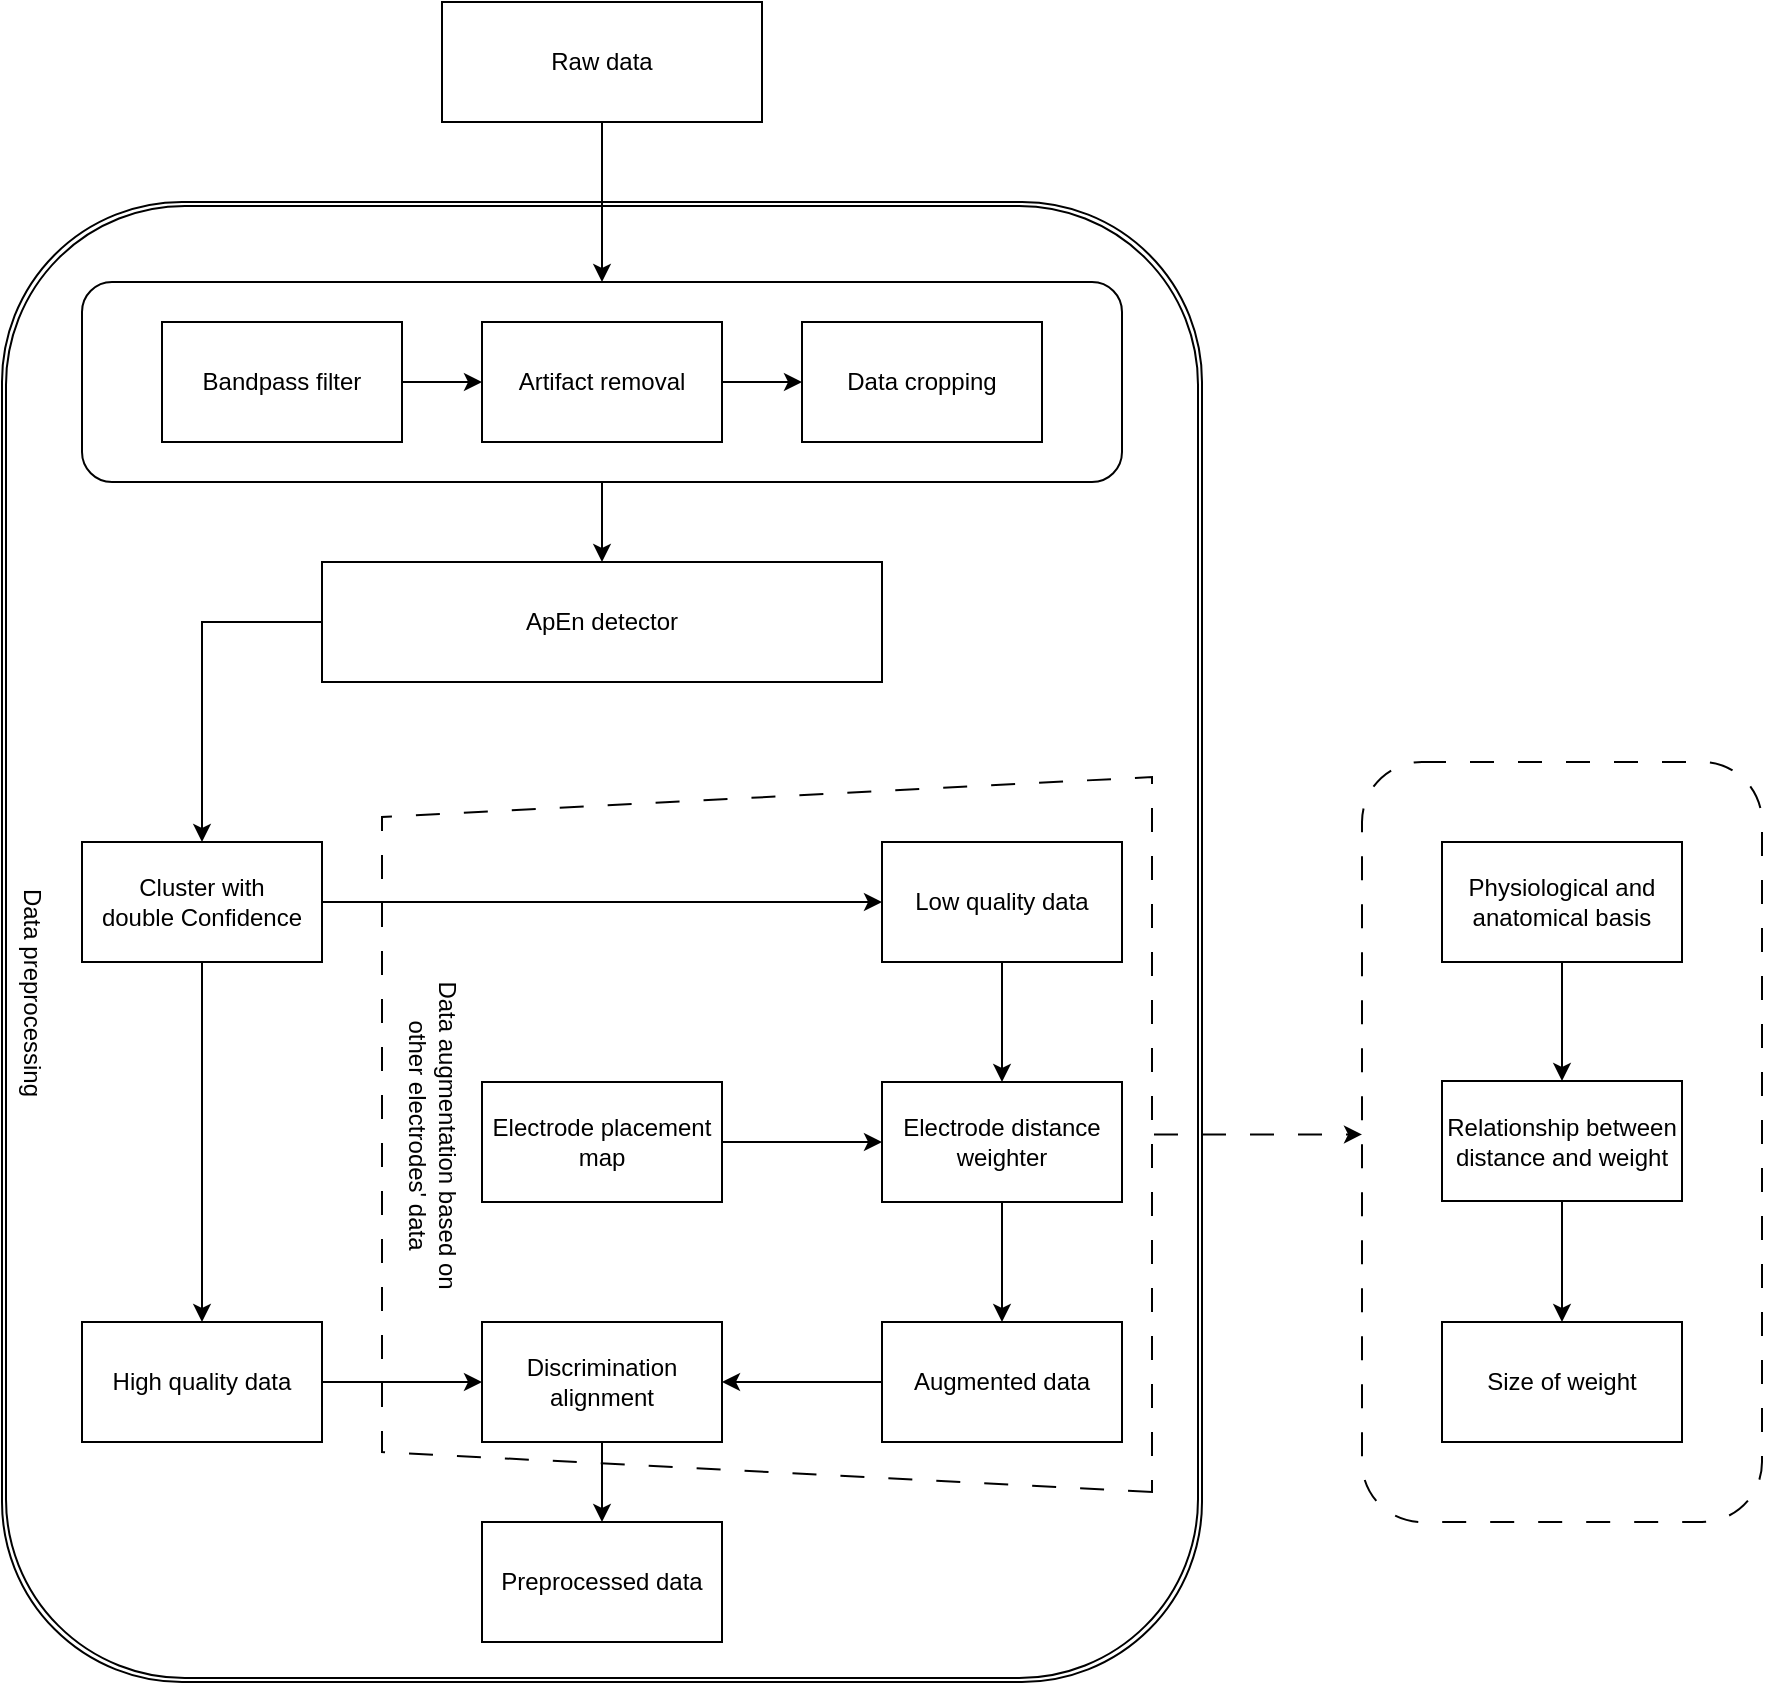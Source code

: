 <mxfile version="26.0.5">
  <diagram name="第 1 页" id="pvQhF8AryuaIjtNejtY6">
    <mxGraphModel dx="2390" dy="1317" grid="1" gridSize="10" guides="1" tooltips="1" connect="1" arrows="1" fold="1" page="1" pageScale="1" pageWidth="827" pageHeight="1169" math="0" shadow="0">
      <root>
        <mxCell id="0" />
        <mxCell id="1" parent="0" />
        <mxCell id="ZDDg7BtM7HiDD9HuNslG-21" value="" style="rounded=1;whiteSpace=wrap;html=1;fillColor=none;dashed=1;dashPattern=12 12;" vertex="1" parent="1">
          <mxGeometry x="800" y="380" width="200" height="380" as="geometry" />
        </mxCell>
        <mxCell id="T4NdSgvmd6i7ijyYlSUB-66" value="" style="shape=ext;double=1;rounded=1;whiteSpace=wrap;html=1;fillColor=none;" parent="1" vertex="1">
          <mxGeometry x="120" y="100" width="600" height="740" as="geometry" />
        </mxCell>
        <mxCell id="ZDDg7BtM7HiDD9HuNslG-3" value="" style="shape=trapezoid;perimeter=trapezoidPerimeter;whiteSpace=wrap;html=1;fixedSize=1;rotation=-90;strokeWidth=1;perimeterSpacing=1;fillColor=none;dashed=1;dashPattern=12 12;" vertex="1" parent="1">
          <mxGeometry x="323.75" y="373.75" width="357.5" height="385" as="geometry" />
        </mxCell>
        <mxCell id="T4NdSgvmd6i7ijyYlSUB-25" style="edgeStyle=orthogonalEdgeStyle;rounded=0;orthogonalLoop=1;jettySize=auto;html=1;exitX=0.5;exitY=1;exitDx=0;exitDy=0;entryX=0.5;entryY=0;entryDx=0;entryDy=0;" parent="1" source="T4NdSgvmd6i7ijyYlSUB-1" target="vzksnj_4x7iH5aSXOHEv-4" edge="1">
          <mxGeometry relative="1" as="geometry" />
        </mxCell>
        <mxCell id="T4NdSgvmd6i7ijyYlSUB-1" value="Raw data" style="rounded=0;whiteSpace=wrap;html=1;" parent="1" vertex="1">
          <mxGeometry x="340" width="160" height="60" as="geometry" />
        </mxCell>
        <mxCell id="ZDDg7BtM7HiDD9HuNslG-25" style="edgeStyle=orthogonalEdgeStyle;rounded=0;orthogonalLoop=1;jettySize=auto;html=1;exitX=0;exitY=0.5;exitDx=0;exitDy=0;entryX=0.5;entryY=0;entryDx=0;entryDy=0;" edge="1" parent="1" source="T4NdSgvmd6i7ijyYlSUB-2" target="ZDDg7BtM7HiDD9HuNslG-4">
          <mxGeometry relative="1" as="geometry" />
        </mxCell>
        <mxCell id="T4NdSgvmd6i7ijyYlSUB-2" value="ApEn detector" style="rounded=0;whiteSpace=wrap;html=1;" parent="1" vertex="1">
          <mxGeometry x="280" y="280" width="280" height="60" as="geometry" />
        </mxCell>
        <mxCell id="T4NdSgvmd6i7ijyYlSUB-31" style="edgeStyle=orthogonalEdgeStyle;rounded=0;orthogonalLoop=1;jettySize=auto;html=1;" parent="1" source="T4NdSgvmd6i7ijyYlSUB-3" target="T4NdSgvmd6i7ijyYlSUB-8" edge="1">
          <mxGeometry relative="1" as="geometry" />
        </mxCell>
        <mxCell id="T4NdSgvmd6i7ijyYlSUB-3" value="Low quality data" style="rounded=0;whiteSpace=wrap;html=1;" parent="1" vertex="1">
          <mxGeometry x="560" y="420" width="120" height="60" as="geometry" />
        </mxCell>
        <mxCell id="T4NdSgvmd6i7ijyYlSUB-34" style="edgeStyle=orthogonalEdgeStyle;rounded=0;orthogonalLoop=1;jettySize=auto;html=1;entryX=0;entryY=0.5;entryDx=0;entryDy=0;" parent="1" source="T4NdSgvmd6i7ijyYlSUB-4" target="ZDDg7BtM7HiDD9HuNslG-23" edge="1">
          <mxGeometry relative="1" as="geometry">
            <Array as="points">
              <mxPoint x="360" y="690" />
            </Array>
          </mxGeometry>
        </mxCell>
        <mxCell id="T4NdSgvmd6i7ijyYlSUB-4" value="High quality data" style="rounded=0;whiteSpace=wrap;html=1;" parent="1" vertex="1">
          <mxGeometry x="160" y="660" width="120" height="60" as="geometry" />
        </mxCell>
        <mxCell id="T4NdSgvmd6i7ijyYlSUB-26" style="edgeStyle=orthogonalEdgeStyle;rounded=0;orthogonalLoop=1;jettySize=auto;html=1;entryX=0;entryY=0.5;entryDx=0;entryDy=0;" parent="1" source="T4NdSgvmd6i7ijyYlSUB-5" target="T4NdSgvmd6i7ijyYlSUB-6" edge="1">
          <mxGeometry relative="1" as="geometry" />
        </mxCell>
        <mxCell id="T4NdSgvmd6i7ijyYlSUB-5" value="Bandpass filter" style="rounded=0;whiteSpace=wrap;html=1;" parent="1" vertex="1">
          <mxGeometry x="200" y="160" width="120" height="60" as="geometry" />
        </mxCell>
        <mxCell id="T4NdSgvmd6i7ijyYlSUB-27" style="edgeStyle=orthogonalEdgeStyle;rounded=0;orthogonalLoop=1;jettySize=auto;html=1;entryX=0;entryY=0.5;entryDx=0;entryDy=0;" parent="1" source="T4NdSgvmd6i7ijyYlSUB-6" target="T4NdSgvmd6i7ijyYlSUB-7" edge="1">
          <mxGeometry relative="1" as="geometry" />
        </mxCell>
        <mxCell id="T4NdSgvmd6i7ijyYlSUB-6" value="Artifact removal" style="rounded=0;whiteSpace=wrap;html=1;" parent="1" vertex="1">
          <mxGeometry x="360" y="160" width="120" height="60" as="geometry" />
        </mxCell>
        <mxCell id="T4NdSgvmd6i7ijyYlSUB-7" value="Data cropping" style="rounded=0;whiteSpace=wrap;html=1;" parent="1" vertex="1">
          <mxGeometry x="520" y="160" width="120" height="60" as="geometry" />
        </mxCell>
        <mxCell id="T4NdSgvmd6i7ijyYlSUB-32" style="edgeStyle=orthogonalEdgeStyle;rounded=0;orthogonalLoop=1;jettySize=auto;html=1;entryX=0.5;entryY=0;entryDx=0;entryDy=0;" parent="1" source="T4NdSgvmd6i7ijyYlSUB-8" target="T4NdSgvmd6i7ijyYlSUB-9" edge="1">
          <mxGeometry relative="1" as="geometry" />
        </mxCell>
        <mxCell id="T4NdSgvmd6i7ijyYlSUB-8" value="Electrode distance weighter" style="rounded=0;whiteSpace=wrap;html=1;" parent="1" vertex="1">
          <mxGeometry x="560" y="540" width="120" height="60" as="geometry" />
        </mxCell>
        <mxCell id="T4NdSgvmd6i7ijyYlSUB-33" style="edgeStyle=orthogonalEdgeStyle;rounded=0;orthogonalLoop=1;jettySize=auto;html=1;entryX=1;entryY=0.5;entryDx=0;entryDy=0;" parent="1" source="T4NdSgvmd6i7ijyYlSUB-9" target="ZDDg7BtM7HiDD9HuNslG-23" edge="1">
          <mxGeometry relative="1" as="geometry" />
        </mxCell>
        <mxCell id="T4NdSgvmd6i7ijyYlSUB-9" value="Augmented data" style="rounded=0;whiteSpace=wrap;html=1;" parent="1" vertex="1">
          <mxGeometry x="560" y="660" width="120" height="60" as="geometry" />
        </mxCell>
        <mxCell id="T4NdSgvmd6i7ijyYlSUB-10" value="Preprocessed data" style="rounded=0;whiteSpace=wrap;html=1;" parent="1" vertex="1">
          <mxGeometry x="360" y="760" width="120" height="60" as="geometry" />
        </mxCell>
        <mxCell id="T4NdSgvmd6i7ijyYlSUB-67" value="Data preprocessing" style="text;html=1;align=center;verticalAlign=middle;resizable=0;points=[];autosize=1;strokeColor=none;fillColor=none;rotation=90;" parent="1" vertex="1">
          <mxGeometry x="70" y="480" width="130" height="30" as="geometry" />
        </mxCell>
        <mxCell id="vzksnj_4x7iH5aSXOHEv-5" style="edgeStyle=orthogonalEdgeStyle;rounded=0;orthogonalLoop=1;jettySize=auto;html=1;entryX=0.5;entryY=0;entryDx=0;entryDy=0;" parent="1" source="vzksnj_4x7iH5aSXOHEv-4" target="T4NdSgvmd6i7ijyYlSUB-2" edge="1">
          <mxGeometry relative="1" as="geometry" />
        </mxCell>
        <mxCell id="vzksnj_4x7iH5aSXOHEv-4" value="" style="rounded=1;whiteSpace=wrap;html=1;fillColor=none;" parent="1" vertex="1">
          <mxGeometry x="160" y="140" width="520" height="100" as="geometry" />
        </mxCell>
        <mxCell id="vzksnj_4x7iH5aSXOHEv-7" style="edgeStyle=orthogonalEdgeStyle;rounded=0;orthogonalLoop=1;jettySize=auto;html=1;entryX=0;entryY=0.5;entryDx=0;entryDy=0;" parent="1" source="vzksnj_4x7iH5aSXOHEv-6" target="T4NdSgvmd6i7ijyYlSUB-8" edge="1">
          <mxGeometry relative="1" as="geometry" />
        </mxCell>
        <mxCell id="vzksnj_4x7iH5aSXOHEv-6" value="Electrode placement map" style="rounded=0;whiteSpace=wrap;html=1;" parent="1" vertex="1">
          <mxGeometry x="360" y="540" width="120" height="60" as="geometry" />
        </mxCell>
        <mxCell id="ZDDg7BtM7HiDD9HuNslG-9" style="edgeStyle=orthogonalEdgeStyle;rounded=0;orthogonalLoop=1;jettySize=auto;html=1;exitX=1;exitY=0.5;exitDx=0;exitDy=0;" edge="1" parent="1" source="ZDDg7BtM7HiDD9HuNslG-4" target="T4NdSgvmd6i7ijyYlSUB-3">
          <mxGeometry relative="1" as="geometry" />
        </mxCell>
        <mxCell id="ZDDg7BtM7HiDD9HuNslG-10" style="edgeStyle=orthogonalEdgeStyle;rounded=0;orthogonalLoop=1;jettySize=auto;html=1;exitX=0.5;exitY=1;exitDx=0;exitDy=0;" edge="1" parent="1" source="ZDDg7BtM7HiDD9HuNslG-4" target="T4NdSgvmd6i7ijyYlSUB-4">
          <mxGeometry relative="1" as="geometry" />
        </mxCell>
        <mxCell id="ZDDg7BtM7HiDD9HuNslG-4" value="&lt;div&gt;Cluster with&lt;/div&gt;&lt;div&gt;double Confidence&lt;/div&gt;" style="rounded=0;whiteSpace=wrap;html=1;" vertex="1" parent="1">
          <mxGeometry x="160" y="420" width="120" height="60" as="geometry" />
        </mxCell>
        <mxCell id="ZDDg7BtM7HiDD9HuNslG-15" value="" style="edgeStyle=orthogonalEdgeStyle;rounded=0;orthogonalLoop=1;jettySize=auto;html=1;" edge="1" parent="1" source="ZDDg7BtM7HiDD9HuNslG-11" target="ZDDg7BtM7HiDD9HuNslG-14">
          <mxGeometry relative="1" as="geometry" />
        </mxCell>
        <mxCell id="ZDDg7BtM7HiDD9HuNslG-11" value="Physiological and anatomical basis" style="whiteSpace=wrap;html=1;fillColor=none;strokeWidth=1;" vertex="1" parent="1">
          <mxGeometry x="840" y="420" width="120" height="60" as="geometry" />
        </mxCell>
        <mxCell id="ZDDg7BtM7HiDD9HuNslG-13" value="&lt;div&gt;Data augmentation based on&lt;/div&gt;&lt;div&gt;other electrodes&#39; data&lt;/div&gt;" style="text;html=1;align=center;verticalAlign=middle;resizable=0;points=[];autosize=1;strokeColor=none;fillColor=none;rotation=90;" vertex="1" parent="1">
          <mxGeometry x="245" y="546.25" width="180" height="40" as="geometry" />
        </mxCell>
        <mxCell id="ZDDg7BtM7HiDD9HuNslG-19" value="" style="edgeStyle=orthogonalEdgeStyle;rounded=0;orthogonalLoop=1;jettySize=auto;html=1;" edge="1" parent="1" source="ZDDg7BtM7HiDD9HuNslG-14" target="ZDDg7BtM7HiDD9HuNslG-18">
          <mxGeometry relative="1" as="geometry" />
        </mxCell>
        <mxCell id="ZDDg7BtM7HiDD9HuNslG-14" value="Relationship between distance and weight" style="whiteSpace=wrap;html=1;fillColor=none;strokeWidth=1;" vertex="1" parent="1">
          <mxGeometry x="840" y="539.5" width="120" height="60" as="geometry" />
        </mxCell>
        <mxCell id="ZDDg7BtM7HiDD9HuNslG-18" value="Size of weight" style="whiteSpace=wrap;html=1;fillColor=none;strokeWidth=1;" vertex="1" parent="1">
          <mxGeometry x="840" y="660" width="120" height="60" as="geometry" />
        </mxCell>
        <mxCell id="ZDDg7BtM7HiDD9HuNslG-22" style="edgeStyle=orthogonalEdgeStyle;rounded=0;orthogonalLoop=1;jettySize=auto;html=1;exitX=0.5;exitY=1;exitDx=0;exitDy=0;entryX=0;entryY=0.49;entryDx=0;entryDy=0;entryPerimeter=0;dashed=1;dashPattern=12 12;" edge="1" parent="1" source="ZDDg7BtM7HiDD9HuNslG-3" target="ZDDg7BtM7HiDD9HuNslG-21">
          <mxGeometry relative="1" as="geometry" />
        </mxCell>
        <mxCell id="ZDDg7BtM7HiDD9HuNslG-24" style="edgeStyle=orthogonalEdgeStyle;rounded=0;orthogonalLoop=1;jettySize=auto;html=1;entryX=0.5;entryY=0;entryDx=0;entryDy=0;" edge="1" parent="1" source="ZDDg7BtM7HiDD9HuNslG-23" target="T4NdSgvmd6i7ijyYlSUB-10">
          <mxGeometry relative="1" as="geometry" />
        </mxCell>
        <mxCell id="ZDDg7BtM7HiDD9HuNslG-23" value="Discrimination alignment" style="rounded=0;whiteSpace=wrap;html=1;" vertex="1" parent="1">
          <mxGeometry x="360" y="660" width="120" height="60" as="geometry" />
        </mxCell>
      </root>
    </mxGraphModel>
  </diagram>
</mxfile>
